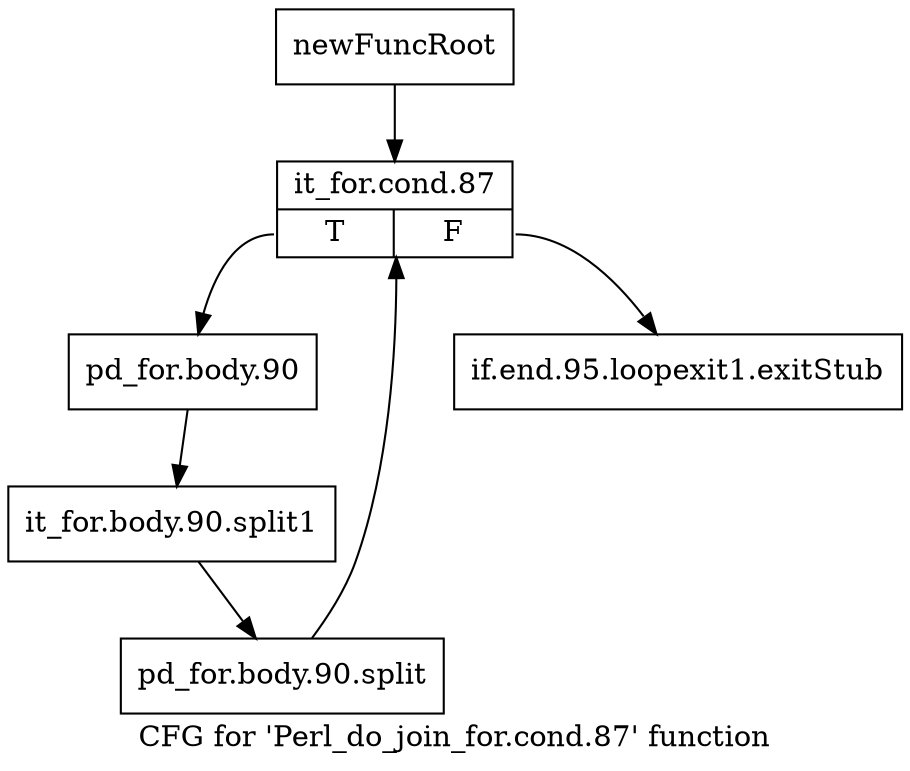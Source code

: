 digraph "CFG for 'Perl_do_join_for.cond.87' function" {
	label="CFG for 'Perl_do_join_for.cond.87' function";

	Node0x4af7400 [shape=record,label="{newFuncRoot}"];
	Node0x4af7400 -> Node0x4af7830;
	Node0x4af77e0 [shape=record,label="{if.end.95.loopexit1.exitStub}"];
	Node0x4af7830 [shape=record,label="{it_for.cond.87|{<s0>T|<s1>F}}"];
	Node0x4af7830:s0 -> Node0x4af7880;
	Node0x4af7830:s1 -> Node0x4af77e0;
	Node0x4af7880 [shape=record,label="{pd_for.body.90}"];
	Node0x4af7880 -> Node0x62c96a0;
	Node0x62c96a0 [shape=record,label="{it_for.body.90.split1}"];
	Node0x62c96a0 -> Node0x66a9340;
	Node0x66a9340 [shape=record,label="{pd_for.body.90.split}"];
	Node0x66a9340 -> Node0x4af7830;
}
